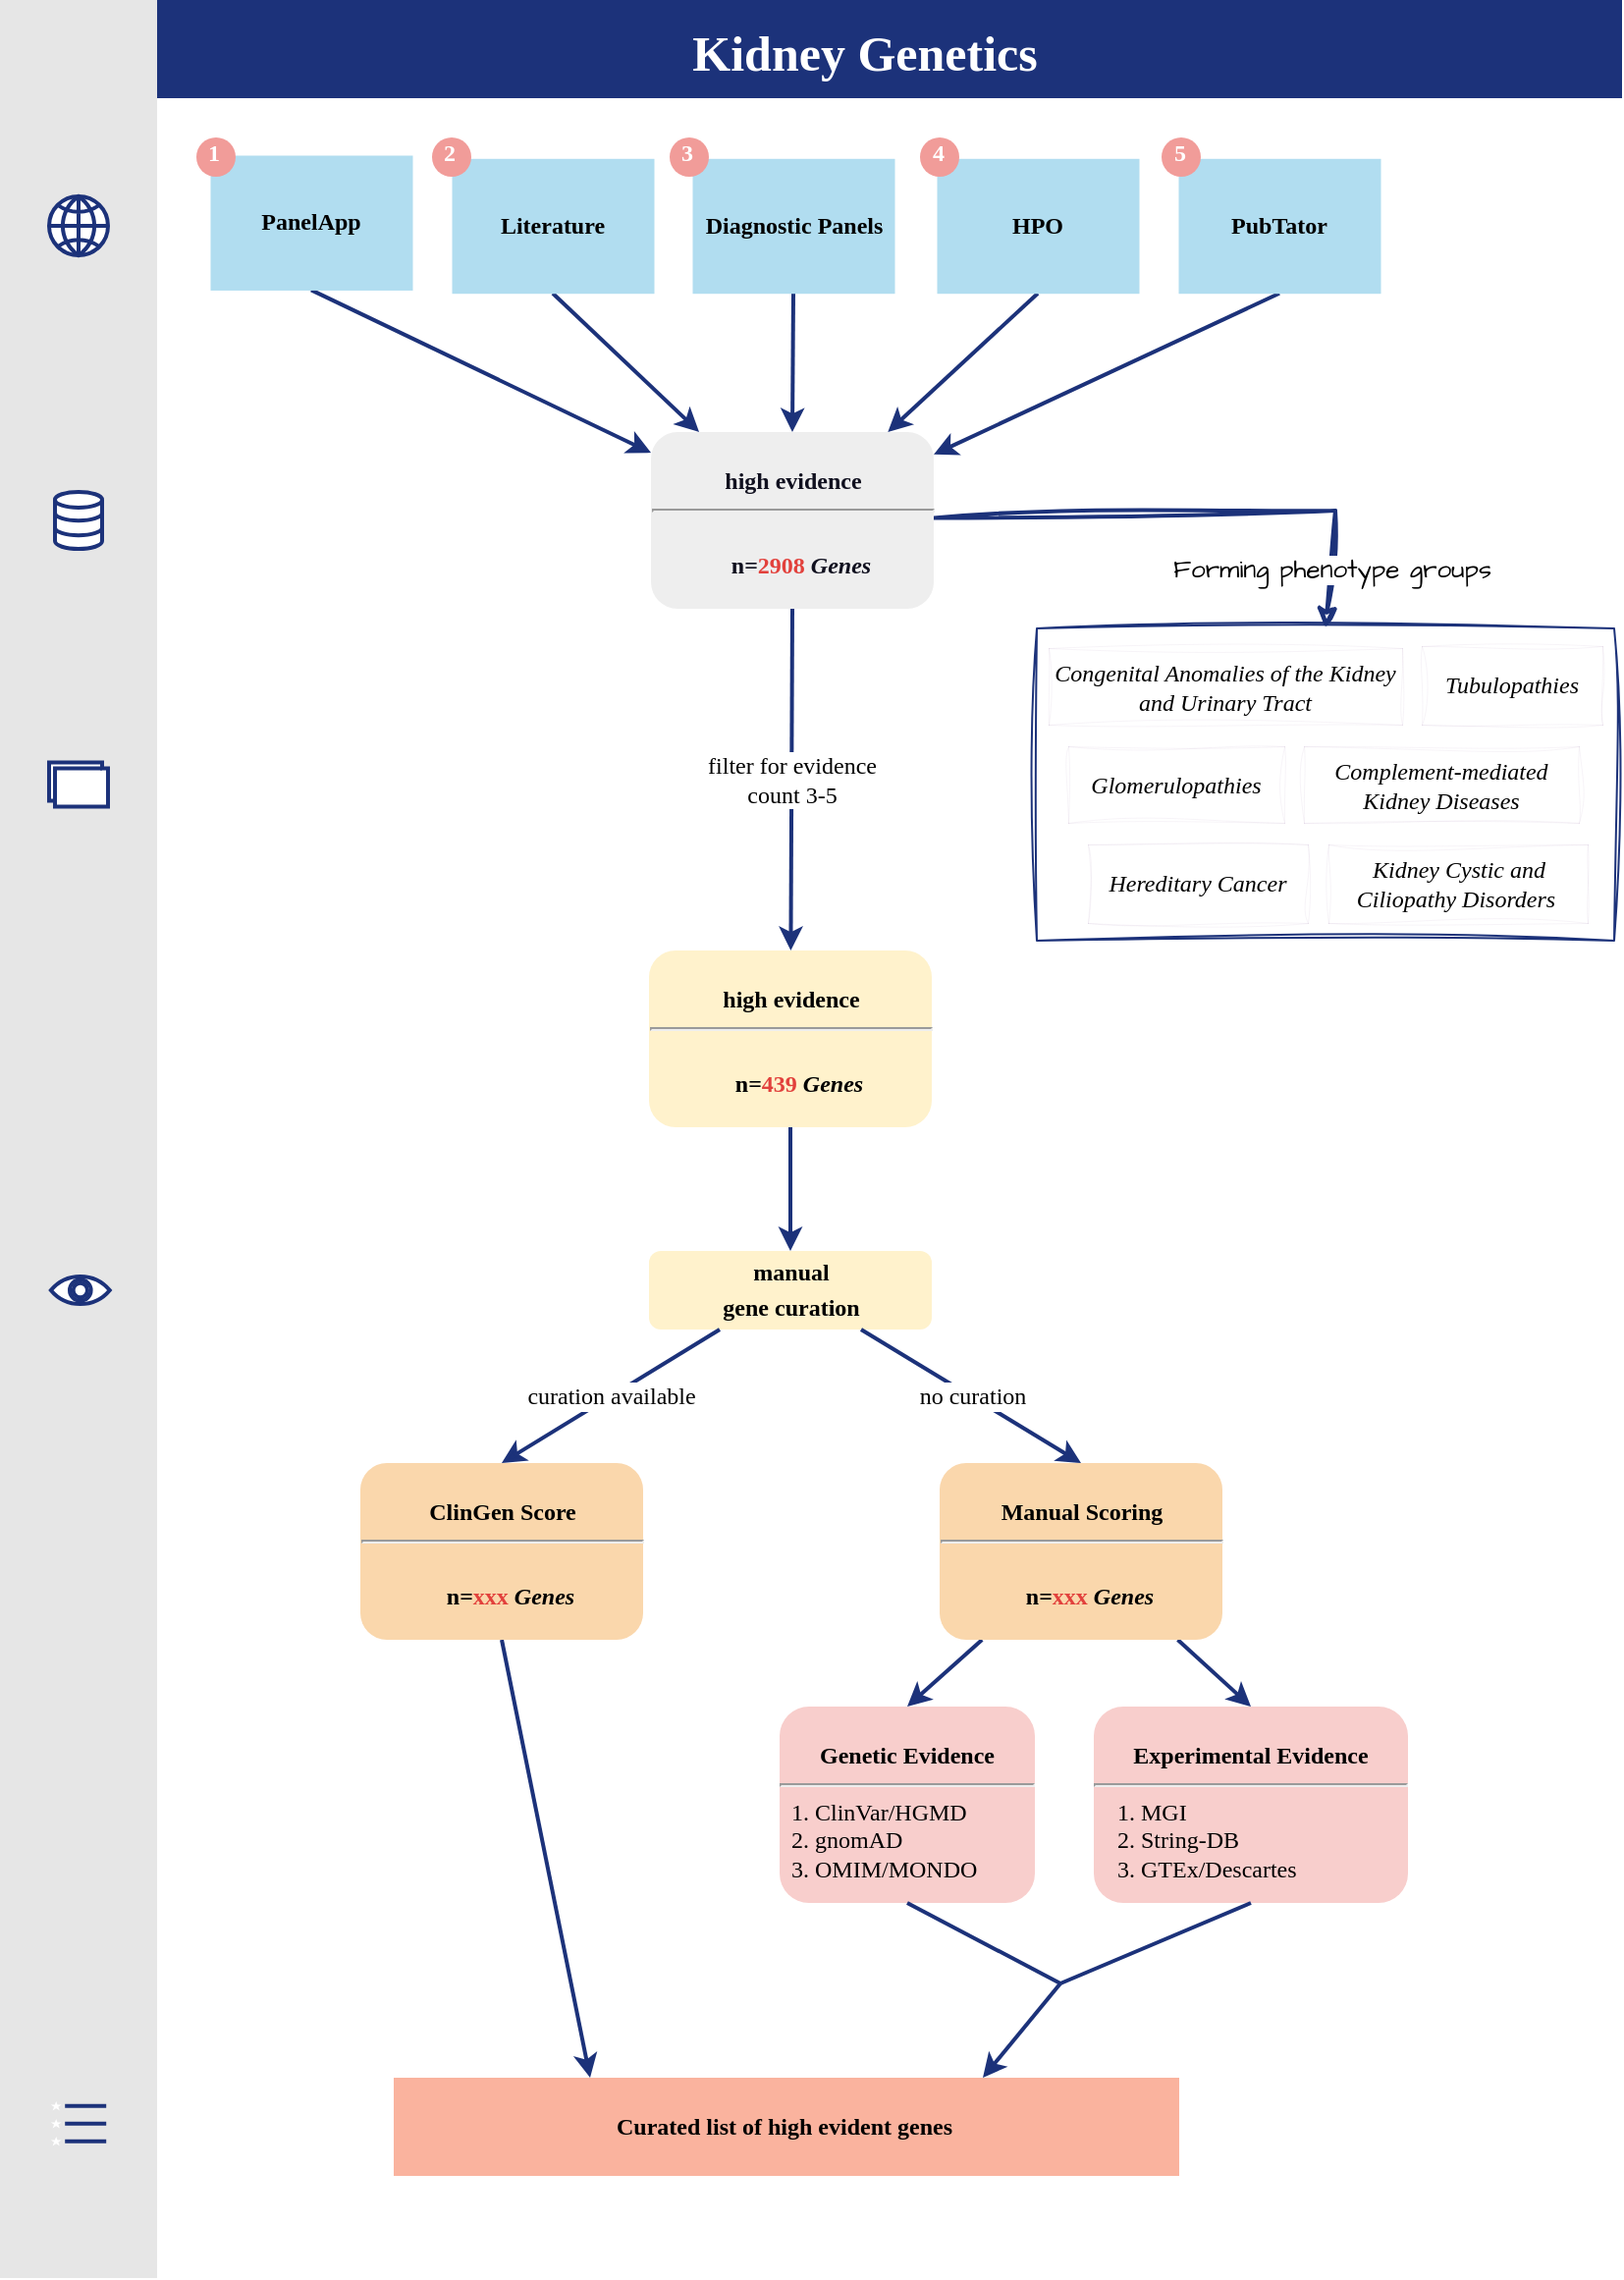<mxfile>
    <diagram name="curation_flow_diagram" id="c7558073-3199-34d8-9f00-42111426c3f3">
        <mxGraphModel dx="680" dy="602" grid="0" gridSize="10" guides="1" tooltips="1" connect="1" arrows="1" fold="1" page="1" pageScale="1" pageWidth="826" pageHeight="1169" background="#ffffff" math="0" shadow="0">
            <root>
                <mxCell id="0"/>
                <mxCell id="1" parent="0"/>
                <mxCell id="pMOJPl4uNnb5A6s7HLfm-104" value="" style="rounded=0;whiteSpace=wrap;html=1;strokeColor=none;fillColor=#1C327A;gradientColor=none;fontFamily=Verdana;" parent="1" vertex="1">
                    <mxGeometry x="80" width="740" height="50" as="geometry"/>
                </mxCell>
                <mxCell id="36" value="" style="edgeStyle=none;noEdgeStyle=1;strokeColor=#1C327A;strokeWidth=2;fontFamily=Verdana;fillColor=#76608a;exitX=0.5;exitY=1;exitDx=0;exitDy=0;" parent="1" source="3" target="37" edge="1">
                    <mxGeometry width="100" height="100" relative="1" as="geometry">
                        <mxPoint x="20" y="250" as="sourcePoint"/>
                        <mxPoint x="356.025" y="220" as="targetPoint"/>
                    </mxGeometry>
                </mxCell>
                <mxCell id="pMOJPl4uNnb5A6s7HLfm-106" value="" style="rounded=0;whiteSpace=wrap;html=1;strokeColor=none;fillColor=#E6E6E6;fontColor=#ffffff;fontFamily=Verdana;" parent="1" vertex="1">
                    <mxGeometry width="80" height="1160" as="geometry"/>
                </mxCell>
                <mxCell id="pMOJPl4uNnb5A6s7HLfm-107" value="" style="edgeStyle=none;noEdgeStyle=1;strokeColor=#1C327A;strokeWidth=2;fontFamily=Verdana;fillColor=#76608a;exitX=0.5;exitY=1;exitDx=0;exitDy=0;entryX=0.5;entryY=0;entryDx=0;entryDy=0;" parent="1" source="pMOJPl4uNnb5A6s7HLfm-97" target="37" edge="1">
                    <mxGeometry width="100" height="100" relative="1" as="geometry">
                        <mxPoint x="460" y="160" as="sourcePoint"/>
                        <mxPoint x="403.695" y="220" as="targetPoint"/>
                    </mxGeometry>
                </mxCell>
                <mxCell id="pMOJPl4uNnb5A6s7HLfm-108" value="" style="edgeStyle=none;noEdgeStyle=1;strokeColor=#1C327A;strokeWidth=2;fontFamily=Verdana;fillColor=#76608a;exitX=0.5;exitY=1;exitDx=0;exitDy=0;" parent="1" source="pMOJPl4uNnb5A6s7HLfm-100" target="37" edge="1">
                    <mxGeometry width="100" height="100" relative="1" as="geometry">
                        <mxPoint x="317" y="158" as="sourcePoint"/>
                        <mxPoint x="331.5" y="230.531" as="targetPoint"/>
                    </mxGeometry>
                </mxCell>
                <mxCell id="pMOJPl4uNnb5A6s7HLfm-109" value="" style="edgeStyle=none;noEdgeStyle=1;strokeColor=#1C327A;strokeWidth=2;fontFamily=Verdana;fillColor=#76608a;exitX=0.5;exitY=1;exitDx=0;exitDy=0;" parent="1" source="pMOJPl4uNnb5A6s7HLfm-98" target="37" edge="1">
                    <mxGeometry width="100" height="100" relative="1" as="geometry">
                        <mxPoint x="317" y="158" as="sourcePoint"/>
                        <mxPoint x="452.142" y="220" as="targetPoint"/>
                    </mxGeometry>
                </mxCell>
                <mxCell id="pMOJPl4uNnb5A6s7HLfm-110" value="" style="edgeStyle=none;noEdgeStyle=1;strokeColor=#1C327A;strokeWidth=2;fontFamily=Verdana;fillColor=#76608a;exitX=0.5;exitY=1;exitDx=0;exitDy=0;" parent="1" source="pMOJPl4uNnb5A6s7HLfm-99" target="37" edge="1">
                    <mxGeometry width="100" height="100" relative="1" as="geometry">
                        <mxPoint x="612" y="158" as="sourcePoint"/>
                        <mxPoint x="475.5" y="231.427" as="targetPoint"/>
                    </mxGeometry>
                </mxCell>
                <mxCell id="pMOJPl4uNnb5A6s7HLfm-111" value="&lt;p style=&quot;margin: 4px 0px 0px; text-align: center;&quot;&gt;&lt;strong style=&quot;&quot;&gt;&lt;br&gt;high evidence&lt;/strong&gt;&lt;/p&gt;&lt;hr&gt;&lt;p style=&quot;margin: 0px; margin-left: 8px;&quot;&gt;&lt;br&gt;n=&lt;font color=&quot;#e2413c&quot;&gt;439&amp;nbsp;&lt;/font&gt;&lt;i&gt;Genes&lt;/i&gt;&lt;/p&gt;" style="verticalAlign=middle;align=center;overflow=fill;fontSize=12;fontFamily=Verdana;html=1;rounded=1;fontStyle=1;strokeWidth=3;fillColor=#fff2cc;strokeColor=none;" parent="1" vertex="1">
                    <mxGeometry x="330.5" y="484" width="144" height="90" as="geometry"/>
                </mxCell>
                <mxCell id="pMOJPl4uNnb5A6s7HLfm-118" value="" style="endArrow=classic;html=1;rounded=0;exitX=0.5;exitY=1;exitDx=0;exitDy=0;strokeWidth=2;strokeColor=#1C327A;fontFamily=Verdana;" parent="1" source="37" target="pMOJPl4uNnb5A6s7HLfm-111" edge="1">
                    <mxGeometry relative="1" as="geometry">
                        <mxPoint x="403.5" y="310" as="sourcePoint"/>
                        <mxPoint x="360" y="350" as="targetPoint"/>
                    </mxGeometry>
                </mxCell>
                <mxCell id="pMOJPl4uNnb5A6s7HLfm-119" value="filter for evidence &lt;br&gt;count 3-5" style="edgeLabel;resizable=0;html=1;align=center;verticalAlign=middle;fontSize=12;fontFamily=Verdana;labelBackgroundColor=#FFFFFF;" parent="pMOJPl4uNnb5A6s7HLfm-118" connectable="0" vertex="1">
                    <mxGeometry relative="1" as="geometry"/>
                </mxCell>
                <mxCell id="pMOJPl4uNnb5A6s7HLfm-124" value="Kidney Genetics" style="text;spacingTop=-5;align=center;fontFamily=Verdana;fontSize=25;labelBackgroundColor=none;labelBorderColor=none;horizontal=1;fontStyle=1;fontColor=#ffffff;" parent="1" vertex="1">
                    <mxGeometry x="425.5" y="10" width="30" height="20" as="geometry"/>
                </mxCell>
                <mxCell id="pMOJPl4uNnb5A6s7HLfm-131" value="" style="edgeStyle=none;noEdgeStyle=1;strokeColor=#1C327A;strokeWidth=2;fontFamily=Verdana;fillColor=#76608a;exitX=0.5;exitY=1;exitDx=0;exitDy=0;entryX=0.5;entryY=0;entryDx=0;entryDy=0;" parent="1" source="pMOJPl4uNnb5A6s7HLfm-111" target="pMOJPl4uNnb5A6s7HLfm-132" edge="1">
                    <mxGeometry width="100" height="100" relative="1" as="geometry">
                        <mxPoint x="453" y="470" as="sourcePoint"/>
                        <mxPoint x="453" y="542" as="targetPoint"/>
                    </mxGeometry>
                </mxCell>
                <mxCell id="pMOJPl4uNnb5A6s7HLfm-132" value="&lt;p style=&quot;margin: 4px 0px 0px; text-align: center;&quot;&gt;&lt;span style=&quot;background-color: initial;&quot;&gt;manual&lt;/span&gt;&lt;br&gt;&lt;/p&gt;&lt;p style=&quot;margin: 4px 0px 0px; text-align: center;&quot;&gt;gene curation&lt;/p&gt;" style="verticalAlign=middle;align=center;overflow=fill;fontSize=12;fontFamily=Verdana;html=1;rounded=1;fontStyle=1;strokeWidth=3;fillColor=#fff2cc;strokeColor=none;" parent="1" vertex="1">
                    <mxGeometry x="330.5" y="637" width="144" height="40" as="geometry"/>
                </mxCell>
                <mxCell id="pMOJPl4uNnb5A6s7HLfm-133" value="" style="rounded=0;whiteSpace=wrap;html=1;strokeColor=none;fillColor=#1C327A;fontColor=#ffffff;shadow=0;fontFamily=Verdana;" parent="1" vertex="1">
                    <mxGeometry x="817" width="9" height="50" as="geometry"/>
                </mxCell>
                <mxCell id="pMOJPl4uNnb5A6s7HLfm-135" value="" style="html=1;verticalLabelPosition=bottom;align=center;labelBackgroundColor=#ffffff;verticalAlign=top;strokeWidth=2;strokeColor=#1C327A;shadow=0;dashed=0;shape=mxgraph.ios7.icons.globe;fontFamily=Verdana;" parent="1" vertex="1">
                    <mxGeometry x="25" y="100" width="30" height="30" as="geometry"/>
                </mxCell>
                <mxCell id="pMOJPl4uNnb5A6s7HLfm-136" value="" style="html=1;verticalLabelPosition=bottom;align=center;labelBackgroundColor=#ffffff;verticalAlign=top;strokeWidth=2;strokeColor=#1C327A;shadow=0;dashed=0;shape=mxgraph.ios7.icons.data;fontFamily=Verdana;" parent="1" vertex="1">
                    <mxGeometry x="28" y="250.45" width="24" height="29.1" as="geometry"/>
                </mxCell>
                <mxCell id="pMOJPl4uNnb5A6s7HLfm-137" value="" style="html=1;verticalLabelPosition=bottom;align=center;labelBackgroundColor=#ffffff;verticalAlign=top;strokeWidth=2;strokeColor=#1C327A;shadow=0;dashed=0;shape=mxgraph.ios7.icons.eye;fontFamily=Verdana;" parent="1" vertex="1">
                    <mxGeometry x="25.9" y="649.95" width="30" height="14.1" as="geometry"/>
                </mxCell>
                <mxCell id="pMOJPl4uNnb5A6s7HLfm-138" value="" style="html=1;verticalLabelPosition=bottom;align=center;labelBackgroundColor=#ffffff;verticalAlign=top;strokeWidth=2;strokeColor=#1C327A;shadow=0;dashed=0;shape=mxgraph.ios7.icons.most_viewed;pointerEvents=1;fontFamily=Verdana;" parent="1" vertex="1">
                    <mxGeometry x="25.9" y="1070" width="28.2" height="22.8" as="geometry"/>
                </mxCell>
                <mxCell id="5" value="Curated list of high evident genes " style="shape=process;whiteSpace=wrap;align=center;verticalAlign=middle;size=0.048;fontStyle=1;strokeWidth=1;fillColor=#FAB39E;strokeColor=none;rounded=0;shadow=0;glass=0;fontFamily=Verdana;" parent="1" vertex="1">
                    <mxGeometry x="200.5" y="1058" width="400" height="50" as="geometry"/>
                </mxCell>
                <mxCell id="pMOJPl4uNnb5A6s7HLfm-150" value="" style="edgeStyle=none;noEdgeStyle=1;strokeColor=#1C327A;strokeWidth=2;fontFamily=Verdana;fillColor=#76608a;exitX=0.5;exitY=1;exitDx=0;exitDy=0;entryX=0.25;entryY=0;entryDx=0;entryDy=0;" parent="1" source="pMOJPl4uNnb5A6s7HLfm-144" target="5" edge="1">
                    <mxGeometry width="100" height="100" relative="1" as="geometry">
                        <mxPoint x="566" y="740" as="sourcePoint"/>
                        <mxPoint x="464" y="840" as="targetPoint"/>
                    </mxGeometry>
                </mxCell>
                <mxCell id="pMOJPl4uNnb5A6s7HLfm-139" value="" style="endArrow=classic;html=1;rounded=0;exitX=0.25;exitY=1;exitDx=0;exitDy=0;strokeWidth=2;strokeColor=#1C327A;entryX=0.5;entryY=0;entryDx=0;entryDy=0;fontFamily=Verdana;" parent="1" source="pMOJPl4uNnb5A6s7HLfm-132" target="pMOJPl4uNnb5A6s7HLfm-144" edge="1">
                    <mxGeometry relative="1" as="geometry">
                        <mxPoint x="453" y="580" as="sourcePoint"/>
                        <mxPoint x="310" y="640" as="targetPoint"/>
                    </mxGeometry>
                </mxCell>
                <mxCell id="pMOJPl4uNnb5A6s7HLfm-140" value="curation available" style="edgeLabel;resizable=0;html=1;align=center;verticalAlign=middle;fontSize=12;fontFamily=Verdana;labelBackgroundColor=#FFFFFF;" parent="pMOJPl4uNnb5A6s7HLfm-139" connectable="0" vertex="1">
                    <mxGeometry relative="1" as="geometry"/>
                </mxCell>
                <mxCell id="pMOJPl4uNnb5A6s7HLfm-141" value="" style="endArrow=classic;html=1;rounded=0;exitX=0.75;exitY=1;exitDx=0;exitDy=0;strokeWidth=2;strokeColor=#1C327A;entryX=0.5;entryY=0;entryDx=0;entryDy=0;fontFamily=Verdana;" parent="1" source="pMOJPl4uNnb5A6s7HLfm-132" target="pMOJPl4uNnb5A6s7HLfm-146" edge="1">
                    <mxGeometry relative="1" as="geometry">
                        <mxPoint x="500" y="580" as="sourcePoint"/>
                        <mxPoint x="600" y="640" as="targetPoint"/>
                    </mxGeometry>
                </mxCell>
                <mxCell id="pMOJPl4uNnb5A6s7HLfm-142" value="no curation" style="edgeLabel;resizable=0;html=1;align=center;verticalAlign=middle;fontSize=12;fontFamily=Verdana;labelBackgroundColor=#FFFFFF;" parent="pMOJPl4uNnb5A6s7HLfm-141" connectable="0" vertex="1">
                    <mxGeometry relative="1" as="geometry"/>
                </mxCell>
                <mxCell id="pMOJPl4uNnb5A6s7HLfm-193" value="&lt;p style=&quot;margin: 4px 0px 0px; text-align: center;&quot;&gt;&lt;strong style=&quot;&quot;&gt;&lt;br&gt;Genetic Evidence&lt;/strong&gt;&lt;/p&gt;&lt;hr&gt;&lt;p style=&quot;margin: 0px; margin-left: 8px;&quot;&gt;&lt;/p&gt;&lt;span style=&quot;background-color: initial;&quot;&gt;&lt;div style=&quot;text-align: left;&quot;&gt;&lt;span style=&quot;background-color: initial;&quot;&gt;&amp;nbsp; &lt;span style=&quot;font-weight: normal;&quot;&gt;1. ClinVar/HGMD&lt;/span&gt;&lt;/span&gt;&lt;/div&gt;&lt;/span&gt;&lt;div style=&quot;text-align: left;&quot;&gt;&lt;span style=&quot;background-color: initial; font-weight: normal;&quot;&gt;&amp;nbsp; 2. gnomAD&lt;/span&gt;&lt;/div&gt;&lt;div style=&quot;text-align: left;&quot;&gt;&lt;span style=&quot;background-color: initial; font-weight: normal;&quot;&gt;&amp;nbsp; 3. OMIM/MONDO&lt;/span&gt;&lt;/div&gt;&lt;p&gt;&lt;/p&gt;" style="verticalAlign=middle;align=center;overflow=fill;fontSize=12;fontFamily=Verdana;html=1;rounded=1;fontStyle=1;strokeWidth=3;fillColor=#F8CECC;strokeColor=none;" parent="1" vertex="1">
                    <mxGeometry x="397" y="869" width="130" height="100" as="geometry"/>
                </mxCell>
                <mxCell id="pMOJPl4uNnb5A6s7HLfm-149" value="" style="edgeStyle=none;noEdgeStyle=1;strokeColor=#1C327A;strokeWidth=2;fontFamily=Verdana;fillColor=#76608a;entryX=0.5;entryY=0;entryDx=0;entryDy=0;" parent="1" source="pMOJPl4uNnb5A6s7HLfm-146" target="pMOJPl4uNnb5A6s7HLfm-193" edge="1">
                    <mxGeometry width="100" height="100" relative="1" as="geometry">
                        <mxPoint x="590" y="1000" as="sourcePoint"/>
                        <mxPoint x="512.75" y="850" as="targetPoint"/>
                    </mxGeometry>
                </mxCell>
                <mxCell id="pMOJPl4uNnb5A6s7HLfm-195" value="&lt;p style=&quot;margin: 4px 0px 0px; text-align: center;&quot;&gt;&lt;strong style=&quot;&quot;&gt;&lt;br&gt;Experimental Evidence&lt;/strong&gt;&lt;/p&gt;&lt;hr&gt;&lt;p style=&quot;margin: 0px; margin-left: 8px;&quot;&gt;&lt;/p&gt;&lt;span style=&quot;background-color: initial;&quot;&gt;&lt;div style=&quot;text-align: left;&quot;&gt;&lt;span style=&quot;background-color: initial;&quot;&gt;&amp;nbsp; &amp;nbsp; &lt;span style=&quot;font-weight: normal;&quot;&gt;1. MGI&lt;/span&gt;&lt;/span&gt;&lt;/div&gt;&lt;/span&gt;&lt;div style=&quot;text-align: left;&quot;&gt;&lt;span style=&quot;background-color: initial; font-weight: normal;&quot;&gt;&amp;nbsp; &amp;nbsp; 2. String-DB&lt;/span&gt;&lt;/div&gt;&lt;div style=&quot;text-align: left;&quot;&gt;&lt;span style=&quot;background-color: initial; font-weight: normal;&quot;&gt;&amp;nbsp; &amp;nbsp; 3. GTEx/Descartes&lt;/span&gt;&lt;/div&gt;&lt;p&gt;&lt;/p&gt;" style="verticalAlign=middle;align=center;overflow=fill;fontSize=12;fontFamily=Verdana;html=1;rounded=1;fontStyle=1;strokeWidth=3;fillColor=#F8CECC;strokeColor=none;" parent="1" vertex="1">
                    <mxGeometry x="557" y="869" width="160" height="100" as="geometry"/>
                </mxCell>
                <mxCell id="pMOJPl4uNnb5A6s7HLfm-196" value="" style="edgeStyle=none;noEdgeStyle=1;strokeColor=#1C327A;strokeWidth=2;fontFamily=Verdana;fillColor=#76608a;entryX=0.75;entryY=0;entryDx=0;entryDy=0;" parent="1" target="5" edge="1">
                    <mxGeometry width="100" height="100" relative="1" as="geometry">
                        <mxPoint x="540" y="1010" as="sourcePoint"/>
                        <mxPoint x="450" y="1068" as="targetPoint"/>
                    </mxGeometry>
                </mxCell>
                <mxCell id="pMOJPl4uNnb5A6s7HLfm-197" value="" style="endArrow=none;html=1;rounded=0;entryX=0.5;entryY=1;entryDx=0;entryDy=0;strokeColor=#1C327A;strokeWidth=2;fontFamily=Verdana;" parent="1" target="pMOJPl4uNnb5A6s7HLfm-193" edge="1">
                    <mxGeometry width="50" height="50" relative="1" as="geometry">
                        <mxPoint x="540" y="1010" as="sourcePoint"/>
                        <mxPoint x="360" y="910" as="targetPoint"/>
                    </mxGeometry>
                </mxCell>
                <mxCell id="pMOJPl4uNnb5A6s7HLfm-198" value="" style="endArrow=none;html=1;rounded=0;entryX=0.5;entryY=1;entryDx=0;entryDy=0;strokeColor=#1C327A;strokeWidth=2;fontFamily=Verdana;" parent="1" target="pMOJPl4uNnb5A6s7HLfm-195" edge="1">
                    <mxGeometry width="50" height="50" relative="1" as="geometry">
                        <mxPoint x="540" y="1010" as="sourcePoint"/>
                        <mxPoint x="525" y="960" as="targetPoint"/>
                    </mxGeometry>
                </mxCell>
                <mxCell id="pMOJPl4uNnb5A6s7HLfm-199" value="" style="html=1;verticalLabelPosition=bottom;align=center;labelBackgroundColor=#ffffff;verticalAlign=top;strokeWidth=2;strokeColor=#1C327A;shadow=0;dashed=0;shape=mxgraph.ios7.icons.folders_2;fontFamily=Verdana;" parent="1" vertex="1">
                    <mxGeometry x="25" y="388.25" width="30" height="22.5" as="geometry"/>
                </mxCell>
                <mxCell id="pMOJPl4uNnb5A6s7HLfm-191" value="" style="edgeStyle=none;noEdgeStyle=1;strokeColor=#1C327A;strokeWidth=2;fontFamily=Verdana;fillColor=#76608a;entryX=0.5;entryY=0;entryDx=0;entryDy=0;" parent="1" source="pMOJPl4uNnb5A6s7HLfm-146" target="pMOJPl4uNnb5A6s7HLfm-195" edge="1">
                    <mxGeometry width="100" height="100" relative="1" as="geometry">
                        <mxPoint x="561" y="826" as="sourcePoint"/>
                        <mxPoint x="678.0" y="850" as="targetPoint"/>
                    </mxGeometry>
                </mxCell>
                <mxCell id="pMOJPl4uNnb5A6s7HLfm-203" value="" style="endArrow=classic;html=1;rounded=0;sketch=1;hachureGap=4;jiggle=2;curveFitting=1;fontFamily=Architects Daughter;fontSource=https%3A%2F%2Ffonts.googleapis.com%2Fcss%3Ffamily%3DArchitects%2BDaughter;fontSize=16;entryX=0.5;entryY=0;entryDx=0;entryDy=0;strokeColor=#1C327A;strokeWidth=2;" parent="1" target="pMOJPl4uNnb5A6s7HLfm-200" edge="1">
                    <mxGeometry relative="1" as="geometry">
                        <mxPoint x="680" y="260" as="sourcePoint"/>
                        <mxPoint x="390" y="320" as="targetPoint"/>
                    </mxGeometry>
                </mxCell>
                <mxCell id="pMOJPl4uNnb5A6s7HLfm-204" value="&lt;font style=&quot;font-size: 13px;&quot;&gt;Forming phenotype groups&lt;/font&gt;" style="edgeLabel;resizable=0;html=1;align=center;verticalAlign=middle;sketch=1;hachureGap=4;jiggle=2;curveFitting=1;fontFamily=Architects Daughter;fontSource=https%3A%2F%2Ffonts.googleapis.com%2Fcss%3Ffamily%3DArchitects%2BDaughter;fontSize=13;" parent="pMOJPl4uNnb5A6s7HLfm-203" connectable="0" vertex="1">
                    <mxGeometry relative="1" as="geometry"/>
                </mxCell>
                <mxCell id="pMOJPl4uNnb5A6s7HLfm-206" value="" style="endArrow=none;html=1;rounded=0;sketch=1;hachureGap=4;jiggle=2;curveFitting=1;fontFamily=Architects Daughter;fontSource=https%3A%2F%2Ffonts.googleapis.com%2Fcss%3Ffamily%3DArchitects%2BDaughter;fontSize=16;strokeColor=#1C327A;strokeWidth=2;" parent="1" target="37" edge="1">
                    <mxGeometry width="50" height="50" relative="1" as="geometry">
                        <mxPoint x="680" y="260" as="sourcePoint"/>
                        <mxPoint x="475.5" y="263.698" as="targetPoint"/>
                    </mxGeometry>
                </mxCell>
                <mxCell id="pMOJPl4uNnb5A6s7HLfm-200" value="" style="rounded=0;whiteSpace=wrap;html=1;sketch=1;hachureGap=4;jiggle=2;curveFitting=1;fontFamily=Verdana;fontSize=20;fillColor=default;gradientColor=none;strokeColor=#1C327A;" parent="1" vertex="1">
                    <mxGeometry x="528" y="320" width="294" height="159" as="geometry"/>
                </mxCell>
                <mxCell id="3" value="Literature" style="whiteSpace=wrap;align=center;verticalAlign=middle;fontStyle=1;strokeWidth=0;fillColor=#b1ddf0;strokeColor=none;flipV=1;aspect=fixed;fontFamily=Verdana;" parent="1" vertex="1">
                    <mxGeometry x="230" y="80.65" width="103" height="68.71" as="geometry"/>
                </mxCell>
                <mxCell id="pMOJPl4uNnb5A6s7HLfm-97" value="Diagnostic Panels" style="whiteSpace=wrap;align=center;verticalAlign=middle;fontStyle=1;strokeWidth=0;fillColor=#b1ddf0;strokeColor=none;flipV=1;aspect=fixed;fontFamily=Verdana;" parent="1" vertex="1">
                    <mxGeometry x="352.5" y="80.65" width="103" height="68.71" as="geometry"/>
                </mxCell>
                <mxCell id="pMOJPl4uNnb5A6s7HLfm-98" value="HPO" style="whiteSpace=wrap;align=center;verticalAlign=middle;fontStyle=1;strokeWidth=0;fillColor=#b1ddf0;strokeColor=none;flipV=1;aspect=fixed;fontFamily=Verdana;" parent="1" vertex="1">
                    <mxGeometry x="477" y="80.65" width="103" height="68.71" as="geometry"/>
                </mxCell>
                <mxCell id="pMOJPl4uNnb5A6s7HLfm-99" value="PubTator" style="whiteSpace=wrap;align=center;verticalAlign=middle;fontStyle=1;strokeWidth=0;fillColor=#b1ddf0;strokeColor=none;flipV=1;aspect=fixed;fontFamily=Verdana;" parent="1" vertex="1">
                    <mxGeometry x="600" y="80.65" width="103" height="68.71" as="geometry"/>
                </mxCell>
                <mxCell id="pMOJPl4uNnb5A6s7HLfm-100" value="PanelApp" style="whiteSpace=wrap;align=center;verticalAlign=middle;fontStyle=1;strokeWidth=0;fillColor=#b1ddf0;strokeColor=none;flipV=1;aspect=fixed;fontFamily=Verdana;" parent="1" vertex="1">
                    <mxGeometry x="107" y="79" width="103" height="68.71" as="geometry"/>
                </mxCell>
                <mxCell id="pMOJPl4uNnb5A6s7HLfm-144" value="&lt;p style=&quot;margin: 4px 0px 0px; text-align: center;&quot;&gt;&lt;strong style=&quot;&quot;&gt;&lt;br&gt;ClinGen Score&lt;br&gt;&lt;/strong&gt;&lt;/p&gt;&lt;hr&gt;&lt;p style=&quot;margin: 0px; margin-left: 8px;&quot;&gt;&lt;br&gt;n=&lt;font color=&quot;#e2413c&quot;&gt;xxx&amp;nbsp;&lt;/font&gt;&lt;i&gt;Genes&lt;/i&gt;&lt;/p&gt;" style="verticalAlign=middle;align=center;overflow=fill;fontSize=12;fontFamily=Verdana;html=1;rounded=1;fontStyle=1;strokeWidth=3;fillColor=#fad7ac;strokeColor=none;" parent="1" vertex="1">
                    <mxGeometry x="183.5" y="745" width="144" height="90" as="geometry"/>
                </mxCell>
                <mxCell id="pMOJPl4uNnb5A6s7HLfm-146" value="&lt;p style=&quot;margin: 4px 0px 0px; text-align: center;&quot;&gt;&lt;strong style=&quot;&quot;&gt;&lt;br&gt;Manual Scoring&lt;/strong&gt;&lt;/p&gt;&lt;hr&gt;&lt;p style=&quot;margin: 0px; margin-left: 8px;&quot;&gt;&lt;br&gt;n=&lt;font color=&quot;#e2413c&quot;&gt;xxx&amp;nbsp;&lt;/font&gt;&lt;i&gt;Genes&lt;/i&gt;&lt;/p&gt;" style="verticalAlign=middle;align=center;overflow=fill;fontSize=12;fontFamily=Verdana;html=1;rounded=1;fontStyle=1;strokeWidth=3;fillColor=#fad7ac;strokeColor=none;" parent="1" vertex="1">
                    <mxGeometry x="478.5" y="745" width="144" height="90" as="geometry"/>
                </mxCell>
                <mxCell id="pMOJPl4uNnb5A6s7HLfm-151" value="1" style="ellipse;whiteSpace=wrap;html=1;aspect=fixed;strokeWidth=2;fontFamily=Verdana;spacingBottom=4;spacingRight=2;fillColor=#F19C99;strokeColor=none;fontStyle=1;fontColor=#FFFFFF;align=center;verticalAlign=middle;" parent="1" vertex="1">
                    <mxGeometry x="100" y="70" width="20" height="20" as="geometry"/>
                </mxCell>
                <mxCell id="pMOJPl4uNnb5A6s7HLfm-152" value="2" style="ellipse;whiteSpace=wrap;html=1;aspect=fixed;strokeWidth=2;fontFamily=Verdana;spacingBottom=4;spacingRight=2;strokeColor=none;fillColor=#F19C99;fontStyle=1;fontColor=#FFFFFF;align=center;verticalAlign=middle;" parent="1" vertex="1">
                    <mxGeometry x="220" y="70" width="20" height="20" as="geometry"/>
                </mxCell>
                <mxCell id="pMOJPl4uNnb5A6s7HLfm-153" value="3" style="ellipse;whiteSpace=wrap;html=1;aspect=fixed;strokeWidth=2;fontFamily=Verdana;spacingBottom=4;spacingRight=2;strokeColor=none;fillColor=#F19C99;fontStyle=1;fontColor=#FFFFFF;align=center;verticalAlign=middle;" parent="1" vertex="1">
                    <mxGeometry x="341" y="70" width="20" height="20" as="geometry"/>
                </mxCell>
                <mxCell id="pMOJPl4uNnb5A6s7HLfm-154" value="4" style="ellipse;whiteSpace=wrap;html=1;aspect=fixed;strokeWidth=2;fontFamily=Verdana;spacingBottom=4;spacingRight=2;strokeColor=none;fillColor=#F19C99;fontStyle=1;fontColor=#FFFFFF;align=center;verticalAlign=middle;" parent="1" vertex="1">
                    <mxGeometry x="468.5" y="70" width="20" height="20" as="geometry"/>
                </mxCell>
                <mxCell id="pMOJPl4uNnb5A6s7HLfm-155" value="5" style="ellipse;whiteSpace=wrap;html=1;aspect=fixed;strokeWidth=2;fontFamily=Verdana;spacingBottom=4;spacingRight=2;strokeColor=none;fillColor=#F19C99;fontStyle=1;fontColor=#FFFFFF;align=center;verticalAlign=middle;" parent="1" vertex="1">
                    <mxGeometry x="591.5" y="70" width="20" height="20" as="geometry"/>
                </mxCell>
                <mxCell id="pMOJPl4uNnb5A6s7HLfm-212" value="" style="group" parent="1" vertex="1" connectable="0">
                    <mxGeometry x="534" y="329" width="282" height="141" as="geometry"/>
                </mxCell>
                <mxCell id="pMOJPl4uNnb5A6s7HLfm-183" value="Hereditary Cancer" style="whiteSpace=wrap;align=center;verticalAlign=middle;fontStyle=2;strokeWidth=0;fillColor=#e1d5e7;strokeColor=#9673a6;flipV=1;fontFamily=Verdana;sketch=1;curveFitting=1;jiggle=2;opacity=80;container=0;" parent="pMOJPl4uNnb5A6s7HLfm-212" vertex="1">
                    <mxGeometry x="20" y="101" width="112" height="40" as="geometry"/>
                </mxCell>
                <mxCell id="pMOJPl4uNnb5A6s7HLfm-187" value="Kidney Cystic and &#10;Ciliopathy Disorders " style="whiteSpace=wrap;align=center;verticalAlign=middle;fontStyle=2;strokeWidth=0;fillColor=#e1d5e7;strokeColor=#9673a6;flipV=1;fontFamily=Verdana;sketch=1;curveFitting=1;jiggle=2;opacity=80;container=0;" parent="pMOJPl4uNnb5A6s7HLfm-212" vertex="1">
                    <mxGeometry x="142.5" y="101" width="132" height="40" as="geometry"/>
                </mxCell>
                <mxCell id="pMOJPl4uNnb5A6s7HLfm-207" value="Tubulopathies" style="whiteSpace=wrap;align=center;verticalAlign=middle;fontStyle=2;strokeWidth=0;fillColor=#e1d5e7;strokeColor=#9673a6;flipV=1;fontFamily=Verdana;sketch=1;curveFitting=1;jiggle=2;opacity=80;container=0;" parent="pMOJPl4uNnb5A6s7HLfm-212" vertex="1">
                    <mxGeometry x="190" width="92" height="40" as="geometry"/>
                </mxCell>
                <mxCell id="pMOJPl4uNnb5A6s7HLfm-208" value="Congenital Anomalies of the Kidney and Urinary Tract" style="whiteSpace=wrap;align=center;verticalAlign=middle;fontStyle=2;strokeWidth=0;fillColor=#e1d5e7;strokeColor=#9673a6;flipV=1;fontFamily=Verdana;sketch=1;curveFitting=1;jiggle=2;opacity=80;container=0;" parent="pMOJPl4uNnb5A6s7HLfm-212" vertex="1">
                    <mxGeometry y="1" width="180" height="39" as="geometry"/>
                </mxCell>
                <mxCell id="pMOJPl4uNnb5A6s7HLfm-209" value="Glomerulopathies" style="whiteSpace=wrap;align=center;verticalAlign=middle;fontStyle=2;strokeWidth=0;fillColor=#e1d5e7;strokeColor=#9673a6;flipV=1;fontFamily=Verdana;opacity=80;sketch=1;curveFitting=1;jiggle=2;container=0;" parent="pMOJPl4uNnb5A6s7HLfm-212" vertex="1">
                    <mxGeometry x="10" y="51" width="110" height="39" as="geometry"/>
                </mxCell>
                <mxCell id="pMOJPl4uNnb5A6s7HLfm-210" value="Complement-mediated Kidney Diseases" style="whiteSpace=wrap;align=center;verticalAlign=middle;fontStyle=2;strokeWidth=0;fillColor=#e1d5e7;strokeColor=#9673a6;flipV=1;fontFamily=Verdana;opacity=80;sketch=1;curveFitting=1;jiggle=2;container=0;" parent="pMOJPl4uNnb5A6s7HLfm-212" vertex="1">
                    <mxGeometry x="130" y="51" width="140" height="39" as="geometry"/>
                </mxCell>
                <mxCell id="37" value="&lt;p style=&quot;margin: 4px 0px 0px; text-align: center;&quot;&gt;&lt;strong style=&quot;&quot;&gt;&lt;br&gt;&lt;font color=&quot;#10101f&quot;&gt;high evidence&lt;/font&gt;&lt;/strong&gt;&lt;/p&gt;&lt;hr&gt;&lt;p style=&quot;margin: 0px; margin-left: 8px;&quot;&gt;&lt;br&gt;&lt;font color=&quot;#10101f&quot;&gt;n=&lt;/font&gt;&lt;font color=&quot;#e2413c&quot;&gt;2908&amp;nbsp;&lt;/font&gt;&lt;i&gt;&lt;font color=&quot;#10101f&quot;&gt;Genes&lt;/font&gt;&lt;/i&gt;&lt;/p&gt;" style="verticalAlign=middle;align=center;overflow=fill;fontSize=12;fontFamily=Verdana;html=1;rounded=1;fontStyle=1;strokeWidth=3;fillColor=#eeeeee;strokeColor=none;" vertex="1" parent="1">
                    <mxGeometry x="331.5" y="220" width="144" height="90" as="geometry"/>
                </mxCell>
            </root>
        </mxGraphModel>
    </diagram>
</mxfile>